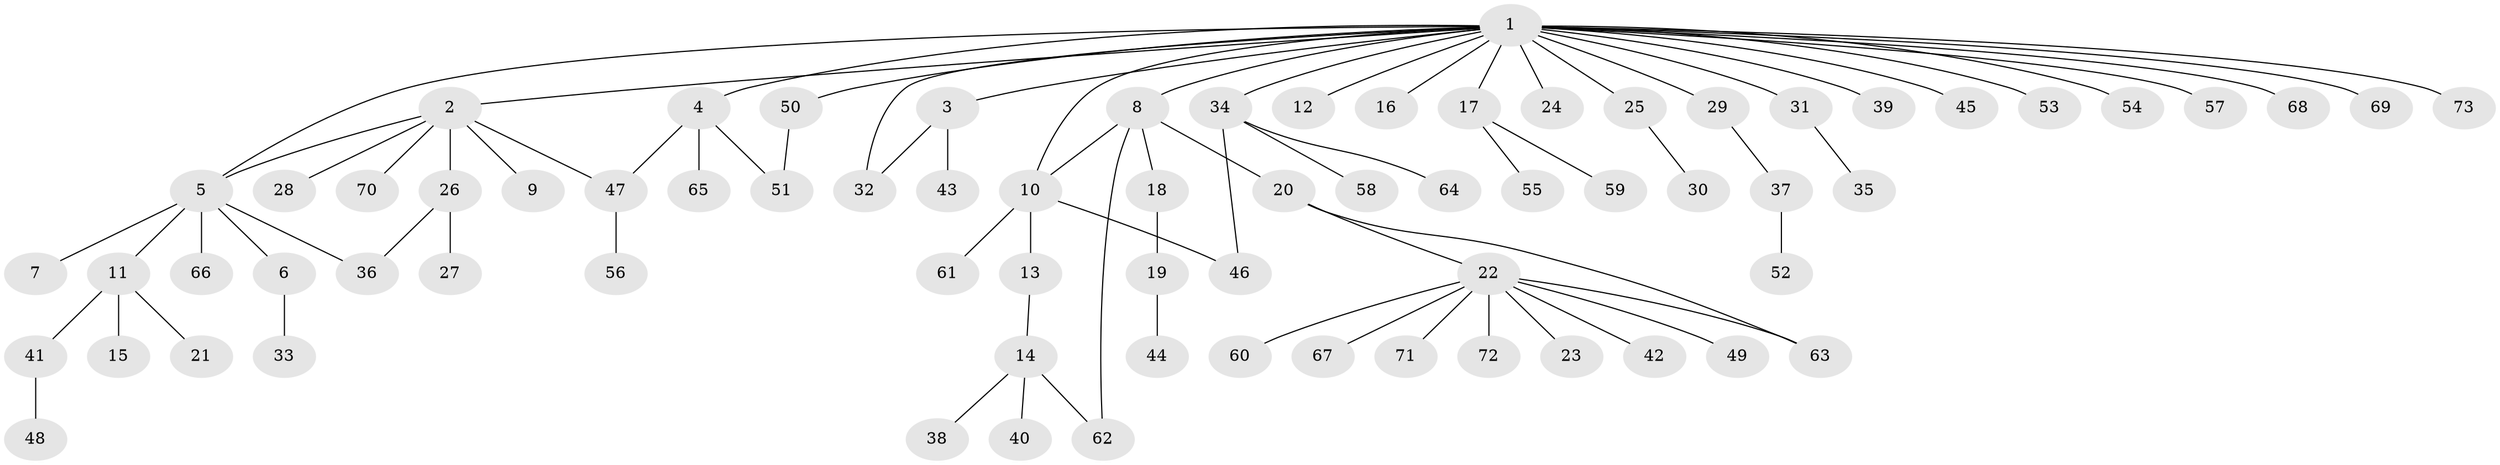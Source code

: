 // original degree distribution, {25: 0.009615384615384616, 8: 0.009615384615384616, 3: 0.07692307692307693, 5: 0.04807692307692308, 7: 0.009615384615384616, 2: 0.23076923076923078, 6: 0.009615384615384616, 1: 0.5673076923076923, 4: 0.028846153846153848, 10: 0.009615384615384616}
// Generated by graph-tools (version 1.1) at 2025/50/03/04/25 22:50:37]
// undirected, 73 vertices, 81 edges
graph export_dot {
  node [color=gray90,style=filled];
  1;
  2;
  3;
  4;
  5;
  6;
  7;
  8;
  9;
  10;
  11;
  12;
  13;
  14;
  15;
  16;
  17;
  18;
  19;
  20;
  21;
  22;
  23;
  24;
  25;
  26;
  27;
  28;
  29;
  30;
  31;
  32;
  33;
  34;
  35;
  36;
  37;
  38;
  39;
  40;
  41;
  42;
  43;
  44;
  45;
  46;
  47;
  48;
  49;
  50;
  51;
  52;
  53;
  54;
  55;
  56;
  57;
  58;
  59;
  60;
  61;
  62;
  63;
  64;
  65;
  66;
  67;
  68;
  69;
  70;
  71;
  72;
  73;
  1 -- 2 [weight=1.0];
  1 -- 3 [weight=1.0];
  1 -- 4 [weight=1.0];
  1 -- 5 [weight=1.0];
  1 -- 8 [weight=1.0];
  1 -- 10 [weight=1.0];
  1 -- 12 [weight=1.0];
  1 -- 16 [weight=1.0];
  1 -- 17 [weight=1.0];
  1 -- 24 [weight=1.0];
  1 -- 25 [weight=1.0];
  1 -- 29 [weight=1.0];
  1 -- 31 [weight=1.0];
  1 -- 32 [weight=1.0];
  1 -- 34 [weight=1.0];
  1 -- 39 [weight=1.0];
  1 -- 45 [weight=1.0];
  1 -- 50 [weight=1.0];
  1 -- 53 [weight=1.0];
  1 -- 54 [weight=1.0];
  1 -- 57 [weight=1.0];
  1 -- 68 [weight=1.0];
  1 -- 69 [weight=1.0];
  1 -- 73 [weight=1.0];
  2 -- 5 [weight=1.0];
  2 -- 9 [weight=1.0];
  2 -- 26 [weight=1.0];
  2 -- 28 [weight=1.0];
  2 -- 47 [weight=1.0];
  2 -- 70 [weight=1.0];
  3 -- 32 [weight=1.0];
  3 -- 43 [weight=1.0];
  4 -- 47 [weight=1.0];
  4 -- 51 [weight=1.0];
  4 -- 65 [weight=1.0];
  5 -- 6 [weight=1.0];
  5 -- 7 [weight=1.0];
  5 -- 11 [weight=1.0];
  5 -- 36 [weight=1.0];
  5 -- 66 [weight=1.0];
  6 -- 33 [weight=1.0];
  8 -- 10 [weight=1.0];
  8 -- 18 [weight=1.0];
  8 -- 20 [weight=1.0];
  8 -- 62 [weight=1.0];
  10 -- 13 [weight=1.0];
  10 -- 46 [weight=1.0];
  10 -- 61 [weight=1.0];
  11 -- 15 [weight=1.0];
  11 -- 21 [weight=1.0];
  11 -- 41 [weight=1.0];
  13 -- 14 [weight=1.0];
  14 -- 38 [weight=1.0];
  14 -- 40 [weight=1.0];
  14 -- 62 [weight=1.0];
  17 -- 55 [weight=1.0];
  17 -- 59 [weight=1.0];
  18 -- 19 [weight=1.0];
  19 -- 44 [weight=1.0];
  20 -- 22 [weight=1.0];
  20 -- 63 [weight=1.0];
  22 -- 23 [weight=1.0];
  22 -- 42 [weight=1.0];
  22 -- 49 [weight=1.0];
  22 -- 60 [weight=1.0];
  22 -- 63 [weight=1.0];
  22 -- 67 [weight=1.0];
  22 -- 71 [weight=1.0];
  22 -- 72 [weight=1.0];
  25 -- 30 [weight=1.0];
  26 -- 27 [weight=1.0];
  26 -- 36 [weight=1.0];
  29 -- 37 [weight=1.0];
  31 -- 35 [weight=1.0];
  34 -- 46 [weight=1.0];
  34 -- 58 [weight=1.0];
  34 -- 64 [weight=1.0];
  37 -- 52 [weight=1.0];
  41 -- 48 [weight=1.0];
  47 -- 56 [weight=1.0];
  50 -- 51 [weight=1.0];
}
